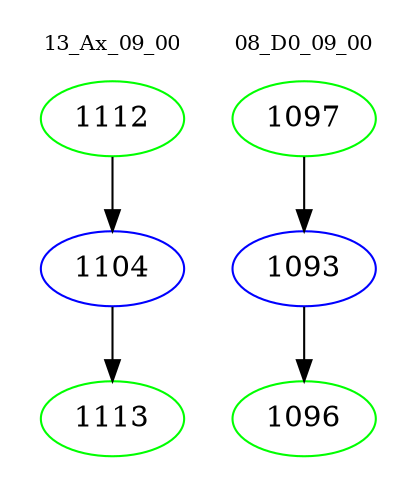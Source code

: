 digraph{
subgraph cluster_0 {
color = white
label = "13_Ax_09_00";
fontsize=10;
T0_1112 [label="1112", color="green"]
T0_1112 -> T0_1104 [color="black"]
T0_1104 [label="1104", color="blue"]
T0_1104 -> T0_1113 [color="black"]
T0_1113 [label="1113", color="green"]
}
subgraph cluster_1 {
color = white
label = "08_D0_09_00";
fontsize=10;
T1_1097 [label="1097", color="green"]
T1_1097 -> T1_1093 [color="black"]
T1_1093 [label="1093", color="blue"]
T1_1093 -> T1_1096 [color="black"]
T1_1096 [label="1096", color="green"]
}
}
